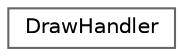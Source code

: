 digraph "Graphical Class Hierarchy"
{
 // LATEX_PDF_SIZE
  bgcolor="transparent";
  edge [fontname=Helvetica,fontsize=10,labelfontname=Helvetica,labelfontsize=10];
  node [fontname=Helvetica,fontsize=10,shape=box,height=0.2,width=0.4];
  rankdir="LR";
  Node0 [id="Node000000",label="DrawHandler",height=0.2,width=0.4,color="grey40", fillcolor="white", style="filled",URL="$class_draw_handler.html",tooltip="Класс, представляющий обработчик отрисовки."];
}
